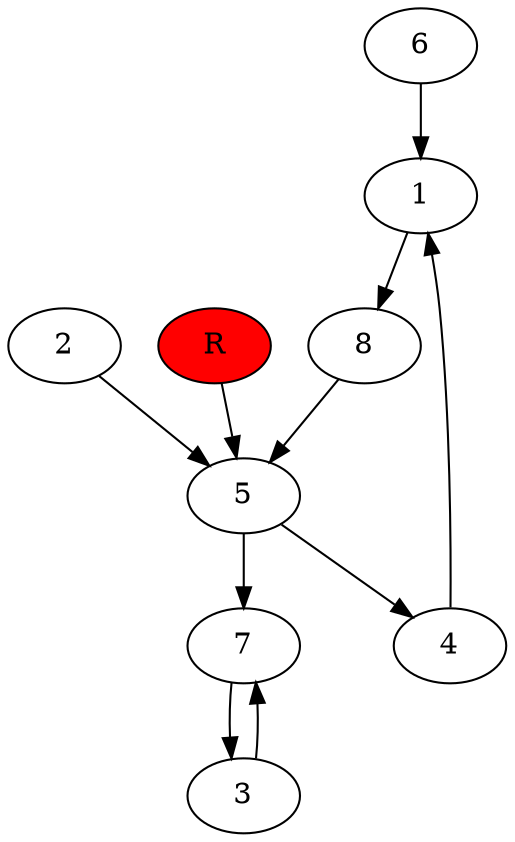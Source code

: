digraph prb8042 {
	1
	2
	3
	4
	5
	6
	7
	8
	R [fillcolor="#ff0000" style=filled]
	1 -> 8
	2 -> 5
	3 -> 7
	4 -> 1
	5 -> 4
	5 -> 7
	6 -> 1
	7 -> 3
	8 -> 5
	R -> 5
}
